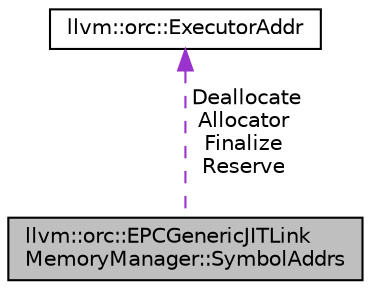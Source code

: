 digraph "llvm::orc::EPCGenericJITLinkMemoryManager::SymbolAddrs"
{
 // LATEX_PDF_SIZE
  bgcolor="transparent";
  edge [fontname="Helvetica",fontsize="10",labelfontname="Helvetica",labelfontsize="10"];
  node [fontname="Helvetica",fontsize="10",shape=record];
  Node1 [label="llvm::orc::EPCGenericJITLink\lMemoryManager::SymbolAddrs",height=0.2,width=0.4,color="black", fillcolor="grey75", style="filled", fontcolor="black",tooltip="Function addresses for memory access."];
  Node2 -> Node1 [dir="back",color="darkorchid3",fontsize="10",style="dashed",label=" Deallocate\nAllocator\nFinalize\nReserve" ,fontname="Helvetica"];
  Node2 [label="llvm::orc::ExecutorAddr",height=0.2,width=0.4,color="black",URL="$classllvm_1_1orc_1_1ExecutorAddr.html",tooltip="Represents an address in the executor process."];
}
